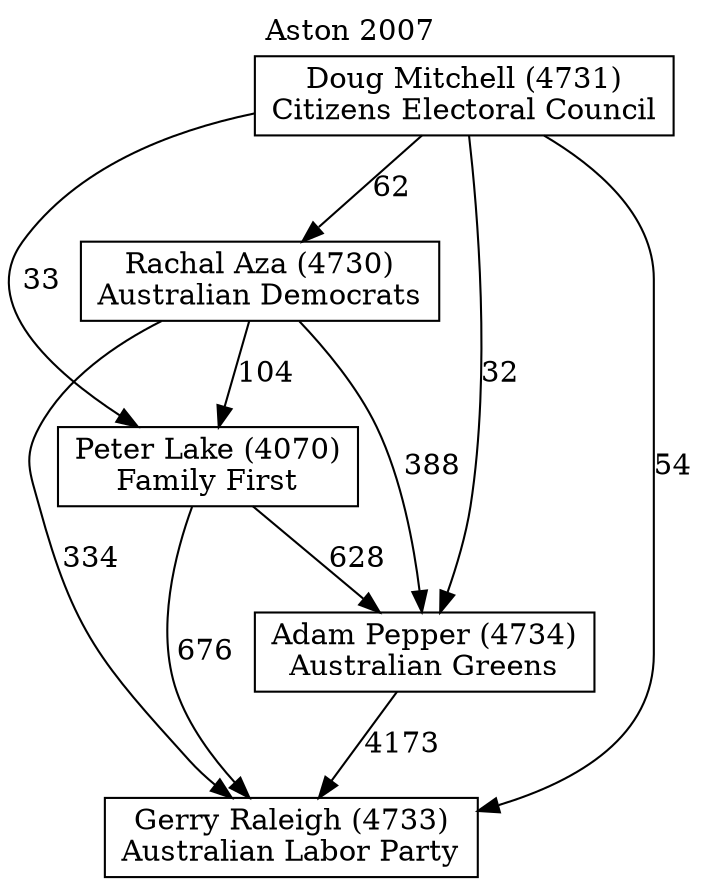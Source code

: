 // House preference flow
digraph "Gerry Raleigh (4733)_Aston_2007" {
	graph [label="Aston 2007" labelloc=t mclimit=10]
	node [shape=box]
	"Gerry Raleigh (4733)" [label="Gerry Raleigh (4733)
Australian Labor Party"]
	"Adam Pepper (4734)" [label="Adam Pepper (4734)
Australian Greens"]
	"Peter Lake (4070)" [label="Peter Lake (4070)
Family First"]
	"Rachal Aza (4730)" [label="Rachal Aza (4730)
Australian Democrats"]
	"Doug Mitchell (4731)" [label="Doug Mitchell (4731)
Citizens Electoral Council"]
	"Adam Pepper (4734)" -> "Gerry Raleigh (4733)" [label=4173]
	"Peter Lake (4070)" -> "Adam Pepper (4734)" [label=628]
	"Rachal Aza (4730)" -> "Peter Lake (4070)" [label=104]
	"Doug Mitchell (4731)" -> "Rachal Aza (4730)" [label=62]
	"Peter Lake (4070)" -> "Gerry Raleigh (4733)" [label=676]
	"Rachal Aza (4730)" -> "Gerry Raleigh (4733)" [label=334]
	"Doug Mitchell (4731)" -> "Gerry Raleigh (4733)" [label=54]
	"Doug Mitchell (4731)" -> "Peter Lake (4070)" [label=33]
	"Rachal Aza (4730)" -> "Adam Pepper (4734)" [label=388]
	"Doug Mitchell (4731)" -> "Adam Pepper (4734)" [label=32]
}
